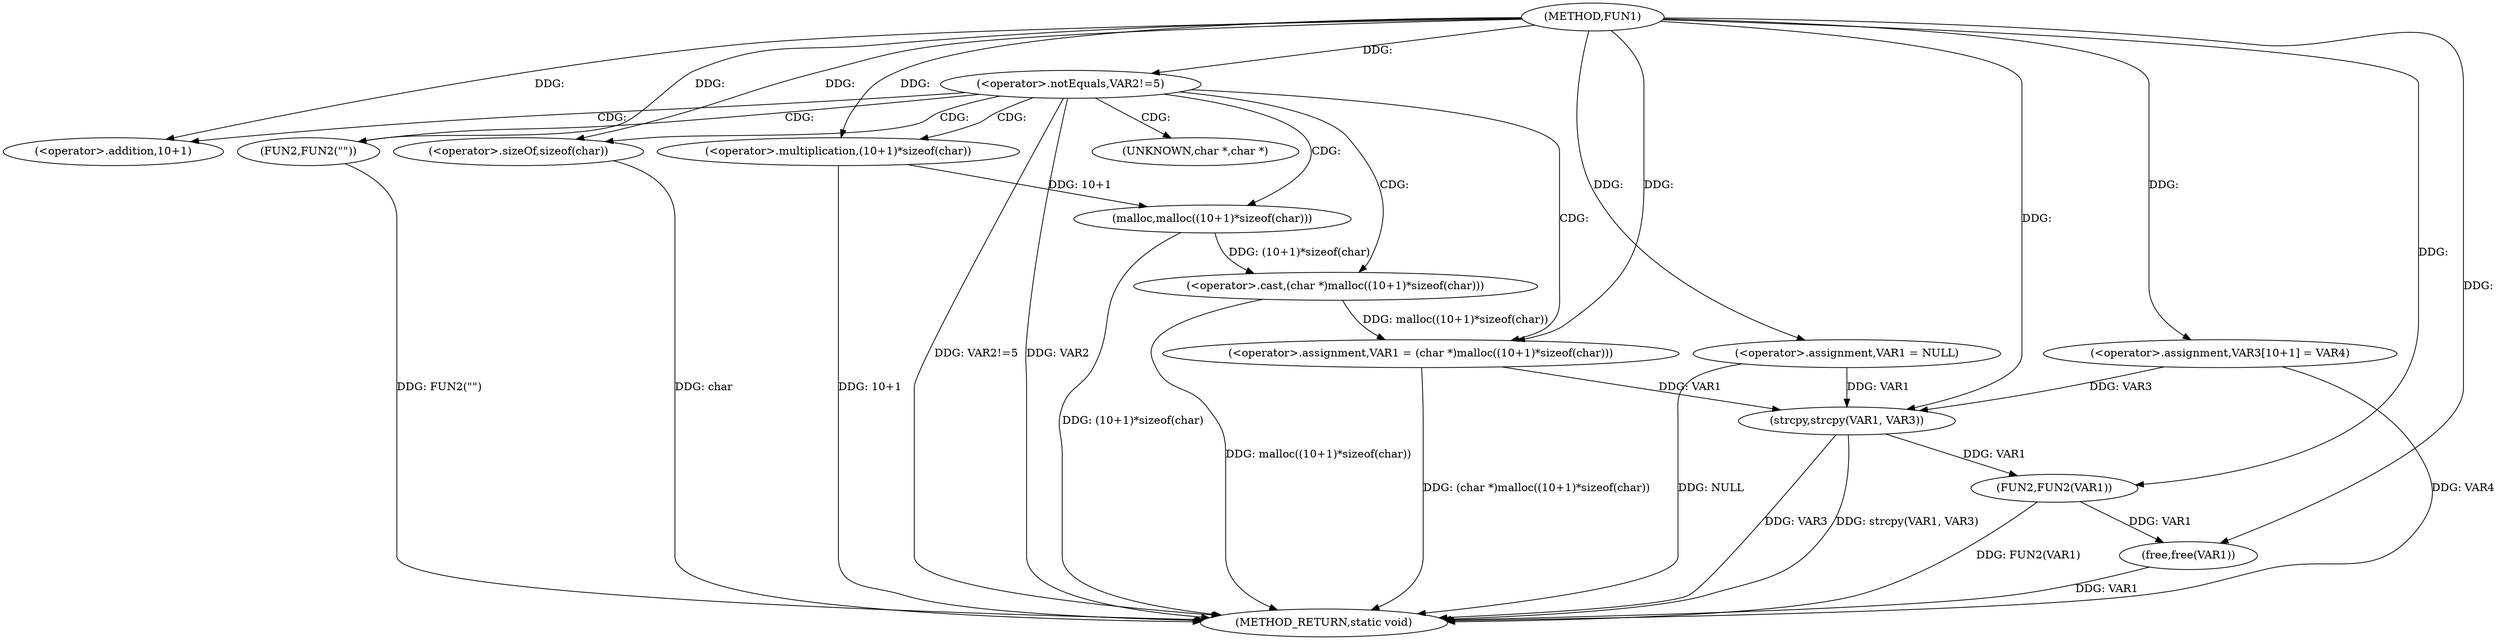digraph FUN1 {  
"1000100" [label = "(METHOD,FUN1)" ]
"1000138" [label = "(METHOD_RETURN,static void)" ]
"1000103" [label = "(<operator>.assignment,VAR1 = NULL)" ]
"1000107" [label = "(<operator>.notEquals,VAR2!=5)" ]
"1000111" [label = "(FUN2,FUN2(\"\"))" ]
"1000115" [label = "(<operator>.assignment,VAR1 = (char *)malloc((10+1)*sizeof(char)))" ]
"1000117" [label = "(<operator>.cast,(char *)malloc((10+1)*sizeof(char)))" ]
"1000119" [label = "(malloc,malloc((10+1)*sizeof(char)))" ]
"1000120" [label = "(<operator>.multiplication,(10+1)*sizeof(char))" ]
"1000121" [label = "(<operator>.addition,10+1)" ]
"1000124" [label = "(<operator>.sizeOf,sizeof(char))" ]
"1000128" [label = "(<operator>.assignment,VAR3[10+1] = VAR4)" ]
"1000131" [label = "(strcpy,strcpy(VAR1, VAR3))" ]
"1000134" [label = "(FUN2,FUN2(VAR1))" ]
"1000136" [label = "(free,free(VAR1))" ]
"1000118" [label = "(UNKNOWN,char *,char *)" ]
  "1000115" -> "1000138"  [ label = "DDG: (char *)malloc((10+1)*sizeof(char))"] 
  "1000128" -> "1000138"  [ label = "DDG: VAR4"] 
  "1000124" -> "1000138"  [ label = "DDG: char"] 
  "1000107" -> "1000138"  [ label = "DDG: VAR2"] 
  "1000107" -> "1000138"  [ label = "DDG: VAR2!=5"] 
  "1000103" -> "1000138"  [ label = "DDG: NULL"] 
  "1000131" -> "1000138"  [ label = "DDG: VAR3"] 
  "1000119" -> "1000138"  [ label = "DDG: (10+1)*sizeof(char)"] 
  "1000117" -> "1000138"  [ label = "DDG: malloc((10+1)*sizeof(char))"] 
  "1000111" -> "1000138"  [ label = "DDG: FUN2(\"\")"] 
  "1000136" -> "1000138"  [ label = "DDG: VAR1"] 
  "1000134" -> "1000138"  [ label = "DDG: FUN2(VAR1)"] 
  "1000120" -> "1000138"  [ label = "DDG: 10+1"] 
  "1000131" -> "1000138"  [ label = "DDG: strcpy(VAR1, VAR3)"] 
  "1000100" -> "1000103"  [ label = "DDG: "] 
  "1000100" -> "1000107"  [ label = "DDG: "] 
  "1000100" -> "1000111"  [ label = "DDG: "] 
  "1000117" -> "1000115"  [ label = "DDG: malloc((10+1)*sizeof(char))"] 
  "1000100" -> "1000115"  [ label = "DDG: "] 
  "1000119" -> "1000117"  [ label = "DDG: (10+1)*sizeof(char)"] 
  "1000120" -> "1000119"  [ label = "DDG: 10+1"] 
  "1000100" -> "1000120"  [ label = "DDG: "] 
  "1000100" -> "1000121"  [ label = "DDG: "] 
  "1000100" -> "1000124"  [ label = "DDG: "] 
  "1000100" -> "1000128"  [ label = "DDG: "] 
  "1000103" -> "1000131"  [ label = "DDG: VAR1"] 
  "1000115" -> "1000131"  [ label = "DDG: VAR1"] 
  "1000100" -> "1000131"  [ label = "DDG: "] 
  "1000128" -> "1000131"  [ label = "DDG: VAR3"] 
  "1000131" -> "1000134"  [ label = "DDG: VAR1"] 
  "1000100" -> "1000134"  [ label = "DDG: "] 
  "1000134" -> "1000136"  [ label = "DDG: VAR1"] 
  "1000100" -> "1000136"  [ label = "DDG: "] 
  "1000107" -> "1000121"  [ label = "CDG: "] 
  "1000107" -> "1000124"  [ label = "CDG: "] 
  "1000107" -> "1000119"  [ label = "CDG: "] 
  "1000107" -> "1000115"  [ label = "CDG: "] 
  "1000107" -> "1000120"  [ label = "CDG: "] 
  "1000107" -> "1000117"  [ label = "CDG: "] 
  "1000107" -> "1000118"  [ label = "CDG: "] 
  "1000107" -> "1000111"  [ label = "CDG: "] 
}
